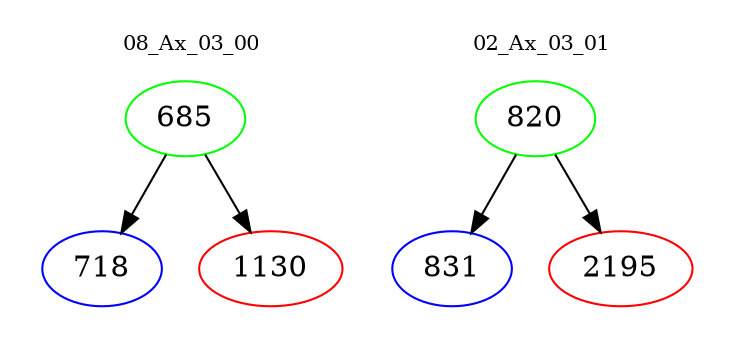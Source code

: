 digraph{
subgraph cluster_0 {
color = white
label = "08_Ax_03_00";
fontsize=10;
T0_685 [label="685", color="green"]
T0_685 -> T0_718 [color="black"]
T0_718 [label="718", color="blue"]
T0_685 -> T0_1130 [color="black"]
T0_1130 [label="1130", color="red"]
}
subgraph cluster_1 {
color = white
label = "02_Ax_03_01";
fontsize=10;
T1_820 [label="820", color="green"]
T1_820 -> T1_831 [color="black"]
T1_831 [label="831", color="blue"]
T1_820 -> T1_2195 [color="black"]
T1_2195 [label="2195", color="red"]
}
}
